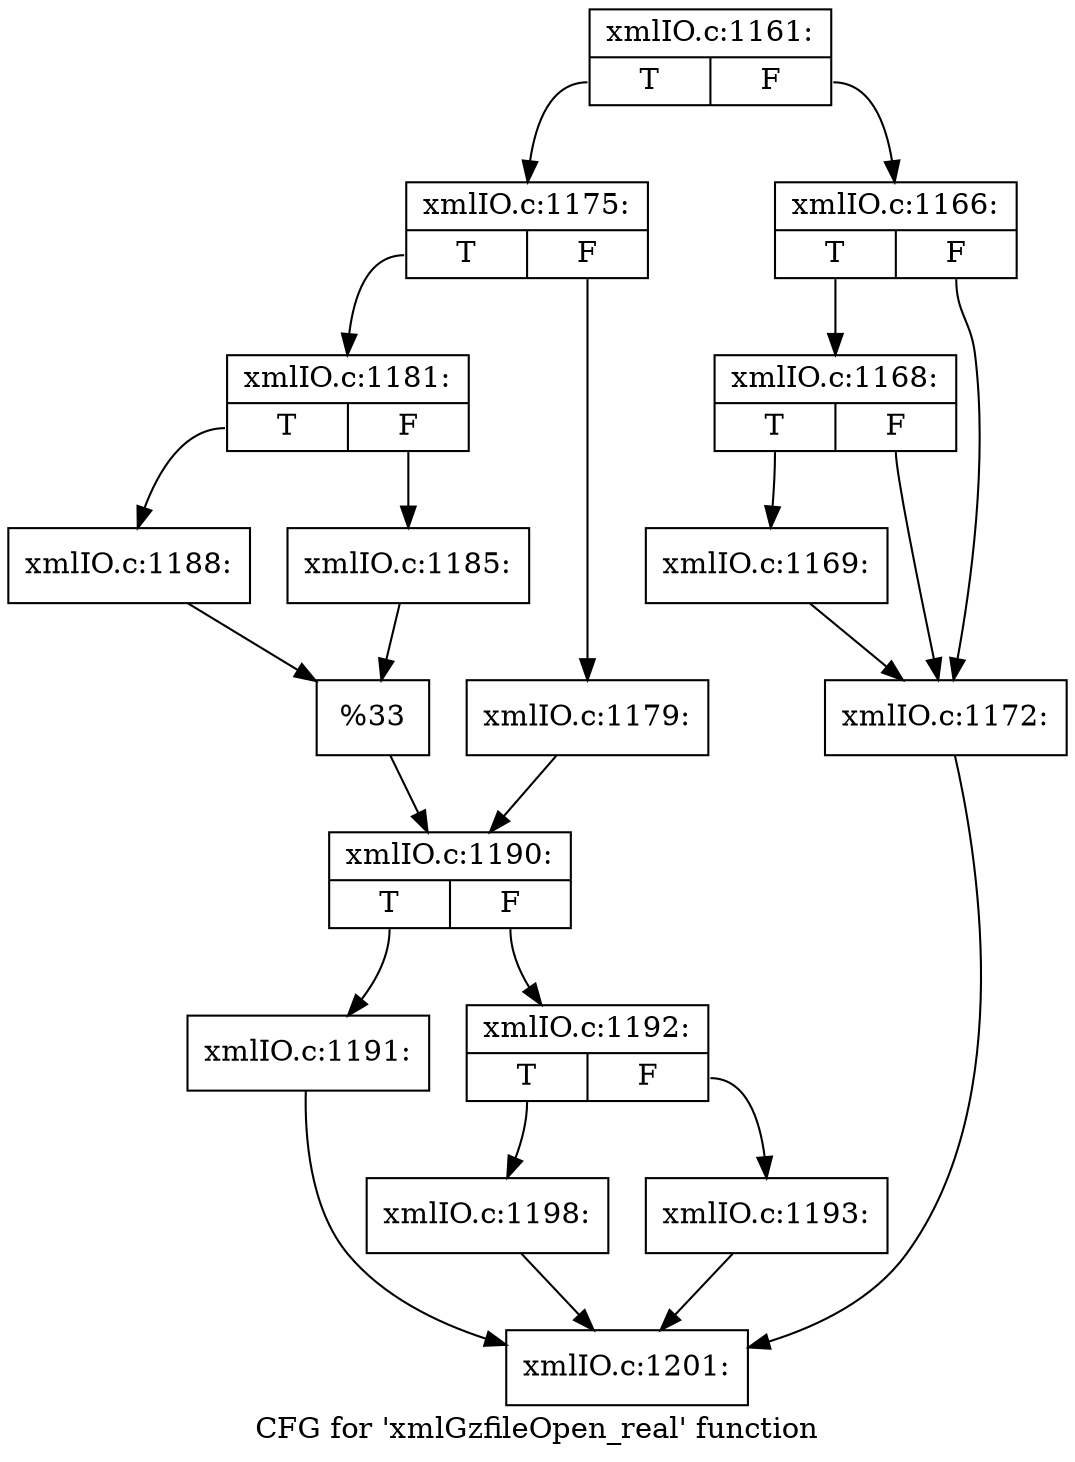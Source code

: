 digraph "CFG for 'xmlGzfileOpen_real' function" {
	label="CFG for 'xmlGzfileOpen_real' function";

	Node0x539d340 [shape=record,label="{xmlIO.c:1161:|{<s0>T|<s1>F}}"];
	Node0x539d340:s0 -> Node0x539f7d0;
	Node0x539d340:s1 -> Node0x539f780;
	Node0x539f780 [shape=record,label="{xmlIO.c:1166:|{<s0>T|<s1>F}}"];
	Node0x539f780:s0 -> Node0x53a1010;
	Node0x539f780:s1 -> Node0x53a0930;
	Node0x53a1010 [shape=record,label="{xmlIO.c:1168:|{<s0>T|<s1>F}}"];
	Node0x53a1010:s0 -> Node0x53a0600;
	Node0x53a1010:s1 -> Node0x53a0930;
	Node0x53a0600 [shape=record,label="{xmlIO.c:1169:}"];
	Node0x53a0600 -> Node0x53a0930;
	Node0x53a0930 [shape=record,label="{xmlIO.c:1172:}"];
	Node0x53a0930 -> Node0x539cf70;
	Node0x539f7d0 [shape=record,label="{xmlIO.c:1175:|{<s0>T|<s1>F}}"];
	Node0x539f7d0:s0 -> Node0x53a1ae0;
	Node0x539f7d0:s1 -> Node0x53a1640;
	Node0x53a1640 [shape=record,label="{xmlIO.c:1179:}"];
	Node0x53a1640 -> Node0x53a18f0;
	Node0x53a1ae0 [shape=record,label="{xmlIO.c:1181:|{<s0>T|<s1>F}}"];
	Node0x53a1ae0:s0 -> Node0x53a2180;
	Node0x53a1ae0:s1 -> Node0x53a20e0;
	Node0x53a20e0 [shape=record,label="{xmlIO.c:1185:}"];
	Node0x53a20e0 -> Node0x53a2130;
	Node0x53a2180 [shape=record,label="{xmlIO.c:1188:}"];
	Node0x53a2180 -> Node0x53a2130;
	Node0x53a2130 [shape=record,label="{%33}"];
	Node0x53a2130 -> Node0x53a18f0;
	Node0x53a18f0 [shape=record,label="{xmlIO.c:1190:|{<s0>T|<s1>F}}"];
	Node0x53a18f0:s0 -> Node0x53a2bc0;
	Node0x53a18f0:s1 -> Node0x53a2c10;
	Node0x53a2bc0 [shape=record,label="{xmlIO.c:1191:}"];
	Node0x53a2bc0 -> Node0x539cf70;
	Node0x53a2c10 [shape=record,label="{xmlIO.c:1192:|{<s0>T|<s1>F}}"];
	Node0x53a2c10:s0 -> Node0x53a30b0;
	Node0x53a2c10:s1 -> Node0x53a3060;
	Node0x53a3060 [shape=record,label="{xmlIO.c:1193:}"];
	Node0x53a3060 -> Node0x539cf70;
	Node0x53a30b0 [shape=record,label="{xmlIO.c:1198:}"];
	Node0x53a30b0 -> Node0x539cf70;
	Node0x539cf70 [shape=record,label="{xmlIO.c:1201:}"];
}
